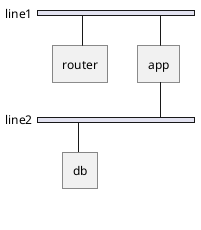 {
  "sha1": "t1wlgwknic1qbxanrq7zwxf9ordesld",
  "insertion": {
    "when": "2024-06-04T17:28:45.696Z",
    "url": "https://forum.plantuml.net/15919/overlapped-groups-in-nwdiag-throws-exception",
    "user": "plantuml@gmail.com"
  }
}
@startuml

nwdiag {
	network line1 {
		router;
		app;	
	}
	
	network line2 {
		app;
		db;
	}

}

@enduml
